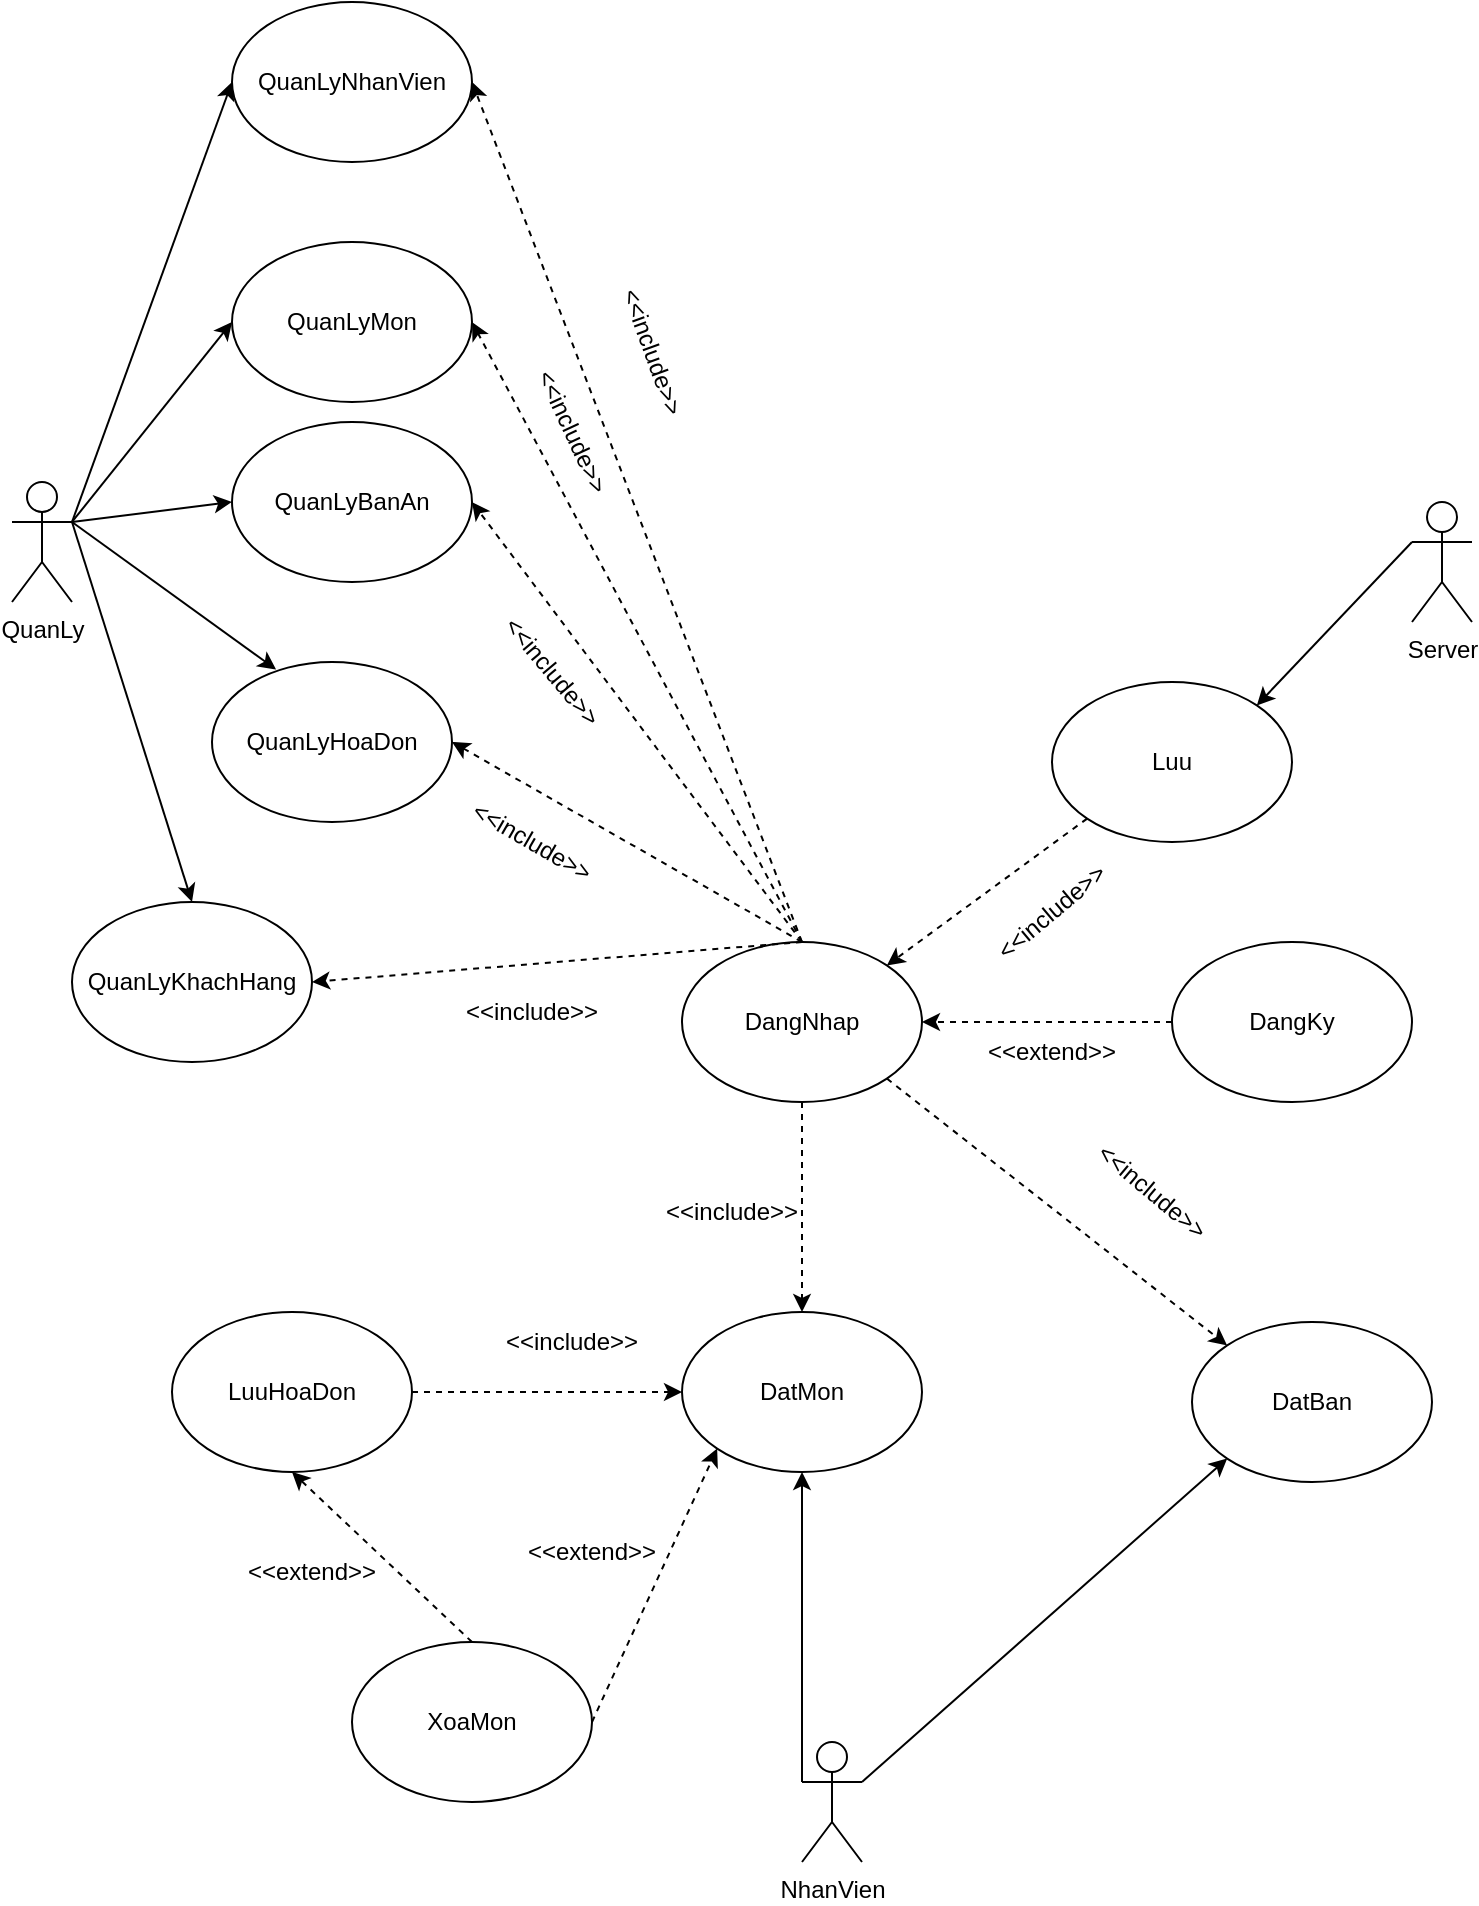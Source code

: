 <mxfile version="21.1.2" type="device">
  <diagram name="Page-1" id="nU-Y2Q5iK9pLF1u6mTTK">
    <mxGraphModel dx="1036" dy="614" grid="1" gridSize="10" guides="1" tooltips="1" connect="1" arrows="1" fold="1" page="1" pageScale="1" pageWidth="850" pageHeight="1100" math="0" shadow="0">
      <root>
        <mxCell id="0" />
        <mxCell id="1" parent="0" />
        <mxCell id="Z3qBMW_nNhR8-l0cdrji-1" value="QuanLy" style="shape=umlActor;verticalLabelPosition=bottom;verticalAlign=top;outlineConnect=0;html=1;" parent="1" vertex="1">
          <mxGeometry x="90" y="270" width="30" height="60" as="geometry" />
        </mxCell>
        <mxCell id="Z3qBMW_nNhR8-l0cdrji-2" value="NhanVien" style="shape=umlActor;verticalLabelPosition=bottom;verticalAlign=top;html=1;outlineConnect=0;" parent="1" vertex="1">
          <mxGeometry x="485" y="900" width="30" height="60" as="geometry" />
        </mxCell>
        <mxCell id="Z3qBMW_nNhR8-l0cdrji-5" value="QuanLyNhanVien" style="ellipse;whiteSpace=wrap;html=1;" parent="1" vertex="1">
          <mxGeometry x="200" y="30" width="120" height="80" as="geometry" />
        </mxCell>
        <mxCell id="Z3qBMW_nNhR8-l0cdrji-6" value="QuanLyMon" style="ellipse;whiteSpace=wrap;html=1;" parent="1" vertex="1">
          <mxGeometry x="200" y="150" width="120" height="80" as="geometry" />
        </mxCell>
        <mxCell id="Z3qBMW_nNhR8-l0cdrji-10" value="QuanLyBanAn" style="ellipse;whiteSpace=wrap;html=1;" parent="1" vertex="1">
          <mxGeometry x="200" y="240" width="120" height="80" as="geometry" />
        </mxCell>
        <mxCell id="Z3qBMW_nNhR8-l0cdrji-12" value="QuanLyHoaDon" style="ellipse;whiteSpace=wrap;html=1;" parent="1" vertex="1">
          <mxGeometry x="190" y="360" width="120" height="80" as="geometry" />
        </mxCell>
        <mxCell id="Z3qBMW_nNhR8-l0cdrji-13" value="LuuHoaDon" style="ellipse;whiteSpace=wrap;html=1;" parent="1" vertex="1">
          <mxGeometry x="170" y="685" width="120" height="80" as="geometry" />
        </mxCell>
        <mxCell id="Z3qBMW_nNhR8-l0cdrji-15" value="DangNhap" style="ellipse;whiteSpace=wrap;html=1;" parent="1" vertex="1">
          <mxGeometry x="425" y="500" width="120" height="80" as="geometry" />
        </mxCell>
        <mxCell id="Z3qBMW_nNhR8-l0cdrji-17" value="DatBan" style="ellipse;whiteSpace=wrap;html=1;" parent="1" vertex="1">
          <mxGeometry x="680" y="690" width="120" height="80" as="geometry" />
        </mxCell>
        <mxCell id="Z3qBMW_nNhR8-l0cdrji-18" value="DatMon" style="ellipse;whiteSpace=wrap;html=1;" parent="1" vertex="1">
          <mxGeometry x="425" y="685" width="120" height="80" as="geometry" />
        </mxCell>
        <mxCell id="Z3qBMW_nNhR8-l0cdrji-19" value="Server" style="shape=umlActor;verticalLabelPosition=bottom;verticalAlign=top;html=1;outlineConnect=0;" parent="1" vertex="1">
          <mxGeometry x="790" y="280" width="30" height="60" as="geometry" />
        </mxCell>
        <mxCell id="Z3qBMW_nNhR8-l0cdrji-20" value="Luu" style="ellipse;whiteSpace=wrap;html=1;" parent="1" vertex="1">
          <mxGeometry x="610" y="370" width="120" height="80" as="geometry" />
        </mxCell>
        <mxCell id="Z3qBMW_nNhR8-l0cdrji-23" value="" style="endArrow=classic;html=1;rounded=0;entryX=0;entryY=0.5;entryDx=0;entryDy=0;" parent="1" target="Z3qBMW_nNhR8-l0cdrji-5" edge="1">
          <mxGeometry width="50" height="50" relative="1" as="geometry">
            <mxPoint x="120" y="290" as="sourcePoint" />
            <mxPoint x="160" y="100" as="targetPoint" />
          </mxGeometry>
        </mxCell>
        <mxCell id="Z3qBMW_nNhR8-l0cdrji-25" value="" style="endArrow=classic;html=1;rounded=0;entryX=0;entryY=0.5;entryDx=0;entryDy=0;exitX=1;exitY=0.333;exitDx=0;exitDy=0;exitPerimeter=0;" parent="1" source="Z3qBMW_nNhR8-l0cdrji-1" target="Z3qBMW_nNhR8-l0cdrji-6" edge="1">
          <mxGeometry width="50" height="50" relative="1" as="geometry">
            <mxPoint x="90" y="280" as="sourcePoint" />
            <mxPoint x="160" y="140" as="targetPoint" />
          </mxGeometry>
        </mxCell>
        <mxCell id="Z3qBMW_nNhR8-l0cdrji-37" value="" style="endArrow=classic;html=1;rounded=0;dashed=1;entryX=1;entryY=0.5;entryDx=0;entryDy=0;exitX=0.5;exitY=0;exitDx=0;exitDy=0;" parent="1" source="Z3qBMW_nNhR8-l0cdrji-15" target="Z3qBMW_nNhR8-l0cdrji-5" edge="1">
          <mxGeometry width="50" height="50" relative="1" as="geometry">
            <mxPoint x="580" y="270" as="sourcePoint" />
            <mxPoint x="370" y="20" as="targetPoint" />
          </mxGeometry>
        </mxCell>
        <mxCell id="Z3qBMW_nNhR8-l0cdrji-39" value="" style="endArrow=classic;html=1;rounded=0;dashed=1;entryX=1;entryY=0.5;entryDx=0;entryDy=0;exitX=0.5;exitY=0;exitDx=0;exitDy=0;" parent="1" source="Z3qBMW_nNhR8-l0cdrji-15" target="Z3qBMW_nNhR8-l0cdrji-12" edge="1">
          <mxGeometry width="50" height="50" relative="1" as="geometry">
            <mxPoint x="440" y="480" as="sourcePoint" />
            <mxPoint x="370" y="410" as="targetPoint" />
          </mxGeometry>
        </mxCell>
        <mxCell id="Z3qBMW_nNhR8-l0cdrji-46" value="" style="endArrow=classic;html=1;rounded=0;dashed=1;entryX=1;entryY=0.5;entryDx=0;entryDy=0;exitX=0.5;exitY=0;exitDx=0;exitDy=0;" parent="1" source="Z3qBMW_nNhR8-l0cdrji-15" target="Z3qBMW_nNhR8-l0cdrji-6" edge="1">
          <mxGeometry width="50" height="50" relative="1" as="geometry">
            <mxPoint x="530" y="310" as="sourcePoint" />
            <mxPoint x="370" y="150" as="targetPoint" />
          </mxGeometry>
        </mxCell>
        <mxCell id="Z3qBMW_nNhR8-l0cdrji-47" value="" style="endArrow=classic;html=1;rounded=0;dashed=1;entryX=1;entryY=0;entryDx=0;entryDy=0;exitX=0;exitY=1;exitDx=0;exitDy=0;" parent="1" source="Z3qBMW_nNhR8-l0cdrji-20" target="Z3qBMW_nNhR8-l0cdrji-15" edge="1">
          <mxGeometry width="50" height="50" relative="1" as="geometry">
            <mxPoint x="570" y="440" as="sourcePoint" />
            <mxPoint x="660" y="490" as="targetPoint" />
          </mxGeometry>
        </mxCell>
        <mxCell id="Z3qBMW_nNhR8-l0cdrji-49" value="&amp;lt;&amp;lt;include&amp;gt;&amp;gt;" style="text;html=1;strokeColor=none;fillColor=none;align=center;verticalAlign=middle;whiteSpace=wrap;rounded=0;rotation=70;" parent="1" vertex="1">
          <mxGeometry x="380" y="190" width="60" height="30" as="geometry" />
        </mxCell>
        <mxCell id="Z3qBMW_nNhR8-l0cdrji-54" value="&amp;lt;&amp;lt;include&amp;gt;&amp;gt;" style="text;html=1;strokeColor=none;fillColor=none;align=center;verticalAlign=middle;whiteSpace=wrap;rounded=0;rotation=65;" parent="1" vertex="1">
          <mxGeometry x="340" y="230" width="60" height="30" as="geometry" />
        </mxCell>
        <mxCell id="Z3qBMW_nNhR8-l0cdrji-58" value="&amp;lt;&amp;lt;include&amp;gt;&amp;gt;" style="text;html=1;strokeColor=none;fillColor=none;align=center;verticalAlign=middle;whiteSpace=wrap;rounded=0;rotation=-40;" parent="1" vertex="1">
          <mxGeometry x="580" y="470" width="60" height="30" as="geometry" />
        </mxCell>
        <mxCell id="4TaiKKC9BZ7wTvCY-Sat-2" value="" style="endArrow=classic;html=1;rounded=0;entryX=0;entryY=0.5;entryDx=0;entryDy=0;exitX=1;exitY=0.333;exitDx=0;exitDy=0;exitPerimeter=0;" parent="1" source="Z3qBMW_nNhR8-l0cdrji-1" target="Z3qBMW_nNhR8-l0cdrji-10" edge="1">
          <mxGeometry width="50" height="50" relative="1" as="geometry">
            <mxPoint x="140" y="280" as="sourcePoint" />
            <mxPoint x="200" y="204.5" as="targetPoint" />
          </mxGeometry>
        </mxCell>
        <mxCell id="4TaiKKC9BZ7wTvCY-Sat-3" value="" style="endArrow=classic;html=1;rounded=0;dashed=1;entryX=1;entryY=0.5;entryDx=0;entryDy=0;exitX=0.5;exitY=0;exitDx=0;exitDy=0;" parent="1" source="Z3qBMW_nNhR8-l0cdrji-15" target="Z3qBMW_nNhR8-l0cdrji-10" edge="1">
          <mxGeometry width="50" height="50" relative="1" as="geometry">
            <mxPoint x="590" y="370" as="sourcePoint" />
            <mxPoint x="440" y="329.5" as="targetPoint" />
          </mxGeometry>
        </mxCell>
        <mxCell id="4TaiKKC9BZ7wTvCY-Sat-5" value="&amp;lt;&amp;lt;include&amp;gt;&amp;gt;" style="text;html=1;strokeColor=none;fillColor=none;align=center;verticalAlign=middle;whiteSpace=wrap;rounded=0;rotation=50;" parent="1" vertex="1">
          <mxGeometry x="330" y="350" width="60" height="30" as="geometry" />
        </mxCell>
        <mxCell id="4TaiKKC9BZ7wTvCY-Sat-11" value="" style="endArrow=classic;html=1;rounded=0;entryX=1;entryY=0;entryDx=0;entryDy=0;" parent="1" target="Z3qBMW_nNhR8-l0cdrji-20" edge="1">
          <mxGeometry width="50" height="50" relative="1" as="geometry">
            <mxPoint x="790" y="300" as="sourcePoint" />
            <mxPoint x="840" y="250" as="targetPoint" />
          </mxGeometry>
        </mxCell>
        <mxCell id="4TaiKKC9BZ7wTvCY-Sat-13" value="" style="endArrow=classic;html=1;rounded=0;entryX=0.267;entryY=0.047;entryDx=0;entryDy=0;entryPerimeter=0;exitX=1;exitY=0.333;exitDx=0;exitDy=0;exitPerimeter=0;" parent="1" source="Z3qBMW_nNhR8-l0cdrji-1" target="Z3qBMW_nNhR8-l0cdrji-12" edge="1">
          <mxGeometry width="50" height="50" relative="1" as="geometry">
            <mxPoint x="140" y="290" as="sourcePoint" />
            <mxPoint x="145" y="190" as="targetPoint" />
          </mxGeometry>
        </mxCell>
        <mxCell id="4TaiKKC9BZ7wTvCY-Sat-14" value="" style="endArrow=classic;html=1;rounded=0;entryX=0.5;entryY=1;entryDx=0;entryDy=0;exitX=0;exitY=0.333;exitDx=0;exitDy=0;exitPerimeter=0;" parent="1" source="Z3qBMW_nNhR8-l0cdrji-2" target="Z3qBMW_nNhR8-l0cdrji-18" edge="1">
          <mxGeometry width="50" height="50" relative="1" as="geometry">
            <mxPoint x="495" y="890" as="sourcePoint" />
            <mxPoint x="540" y="845" as="targetPoint" />
          </mxGeometry>
        </mxCell>
        <mxCell id="4TaiKKC9BZ7wTvCY-Sat-15" value="" style="endArrow=classic;html=1;rounded=0;entryX=0;entryY=1;entryDx=0;entryDy=0;exitX=1;exitY=0.333;exitDx=0;exitDy=0;exitPerimeter=0;" parent="1" source="Z3qBMW_nNhR8-l0cdrji-2" target="Z3qBMW_nNhR8-l0cdrji-17" edge="1">
          <mxGeometry width="50" height="50" relative="1" as="geometry">
            <mxPoint x="530" y="950" as="sourcePoint" />
            <mxPoint x="560" y="870" as="targetPoint" />
          </mxGeometry>
        </mxCell>
        <mxCell id="4TaiKKC9BZ7wTvCY-Sat-16" value="" style="endArrow=classic;html=1;rounded=0;dashed=1;exitX=0.5;exitY=1;exitDx=0;exitDy=0;entryX=0.5;entryY=0;entryDx=0;entryDy=0;" parent="1" source="Z3qBMW_nNhR8-l0cdrji-15" target="Z3qBMW_nNhR8-l0cdrji-18" edge="1">
          <mxGeometry width="50" height="50" relative="1" as="geometry">
            <mxPoint x="500" y="680" as="sourcePoint" />
            <mxPoint x="520" y="660" as="targetPoint" />
          </mxGeometry>
        </mxCell>
        <mxCell id="4TaiKKC9BZ7wTvCY-Sat-17" value="" style="endArrow=classic;html=1;rounded=0;dashed=1;entryX=0;entryY=0;entryDx=0;entryDy=0;exitX=1;exitY=1;exitDx=0;exitDy=0;" parent="1" source="Z3qBMW_nNhR8-l0cdrji-15" target="Z3qBMW_nNhR8-l0cdrji-17" edge="1">
          <mxGeometry width="50" height="50" relative="1" as="geometry">
            <mxPoint x="560" y="600" as="sourcePoint" />
            <mxPoint x="820" y="538" as="targetPoint" />
          </mxGeometry>
        </mxCell>
        <mxCell id="4TaiKKC9BZ7wTvCY-Sat-19" value="&amp;lt;&amp;lt;include&amp;gt;&amp;gt;" style="text;html=1;strokeColor=none;fillColor=none;align=center;verticalAlign=middle;whiteSpace=wrap;rounded=0;rotation=30;" parent="1" vertex="1">
          <mxGeometry x="320" y="430" width="60" height="40" as="geometry" />
        </mxCell>
        <mxCell id="4TaiKKC9BZ7wTvCY-Sat-20" value="&amp;lt;&amp;lt;include&amp;gt;&amp;gt;" style="text;html=1;strokeColor=none;fillColor=none;align=center;verticalAlign=middle;whiteSpace=wrap;rounded=0;rotation=40;" parent="1" vertex="1">
          <mxGeometry x="630" y="610" width="60" height="30" as="geometry" />
        </mxCell>
        <mxCell id="4TaiKKC9BZ7wTvCY-Sat-21" value="&amp;lt;&amp;lt;include&amp;gt;&amp;gt;" style="text;html=1;strokeColor=none;fillColor=none;align=center;verticalAlign=middle;whiteSpace=wrap;rounded=0;rotation=0;" parent="1" vertex="1">
          <mxGeometry x="420" y="620" width="60" height="30" as="geometry" />
        </mxCell>
        <mxCell id="FY5omkkhS4HHzK7vrnrj-1" value="DangKy" style="ellipse;whiteSpace=wrap;html=1;" parent="1" vertex="1">
          <mxGeometry x="670" y="500" width="120" height="80" as="geometry" />
        </mxCell>
        <mxCell id="FY5omkkhS4HHzK7vrnrj-2" value="" style="endArrow=classic;html=1;rounded=0;dashed=1;entryX=1;entryY=0.5;entryDx=0;entryDy=0;exitX=0;exitY=0.5;exitDx=0;exitDy=0;" parent="1" source="FY5omkkhS4HHzK7vrnrj-1" target="Z3qBMW_nNhR8-l0cdrji-15" edge="1">
          <mxGeometry width="50" height="50" relative="1" as="geometry">
            <mxPoint x="660" y="510" as="sourcePoint" />
            <mxPoint x="680" y="480" as="targetPoint" />
          </mxGeometry>
        </mxCell>
        <mxCell id="FY5omkkhS4HHzK7vrnrj-3" value="&amp;lt;&amp;lt;extend&amp;gt;&amp;gt;" style="text;html=1;strokeColor=none;fillColor=none;align=center;verticalAlign=middle;whiteSpace=wrap;rounded=0;rotation=0;" parent="1" vertex="1">
          <mxGeometry x="580" y="540" width="60" height="30" as="geometry" />
        </mxCell>
        <mxCell id="FY5omkkhS4HHzK7vrnrj-4" value="QuanLyKhachHang" style="ellipse;whiteSpace=wrap;html=1;" parent="1" vertex="1">
          <mxGeometry x="120" y="480" width="120" height="80" as="geometry" />
        </mxCell>
        <mxCell id="FY5omkkhS4HHzK7vrnrj-5" value="" style="endArrow=classic;html=1;rounded=0;exitX=1;exitY=0.333;exitDx=0;exitDy=0;exitPerimeter=0;entryX=0.5;entryY=0;entryDx=0;entryDy=0;" parent="1" source="Z3qBMW_nNhR8-l0cdrji-1" target="FY5omkkhS4HHzK7vrnrj-4" edge="1">
          <mxGeometry width="50" height="50" relative="1" as="geometry">
            <mxPoint x="115" y="310" as="sourcePoint" />
            <mxPoint x="180" y="525" as="targetPoint" />
          </mxGeometry>
        </mxCell>
        <mxCell id="FY5omkkhS4HHzK7vrnrj-6" value="" style="endArrow=classic;html=1;rounded=0;dashed=1;entryX=1;entryY=0.5;entryDx=0;entryDy=0;exitX=0.5;exitY=0;exitDx=0;exitDy=0;" parent="1" source="Z3qBMW_nNhR8-l0cdrji-15" target="FY5omkkhS4HHzK7vrnrj-4" edge="1">
          <mxGeometry width="50" height="50" relative="1" as="geometry">
            <mxPoint x="290" y="530" as="sourcePoint" />
            <mxPoint x="398" y="601" as="targetPoint" />
          </mxGeometry>
        </mxCell>
        <mxCell id="FY5omkkhS4HHzK7vrnrj-7" value="&amp;lt;&amp;lt;include&amp;gt;&amp;gt;" style="text;html=1;strokeColor=none;fillColor=none;align=center;verticalAlign=middle;whiteSpace=wrap;rounded=0;rotation=0;" parent="1" vertex="1">
          <mxGeometry x="320" y="520" width="60" height="30" as="geometry" />
        </mxCell>
        <mxCell id="7Cv1lEFR13zZQlwH4GzW-1" value="" style="endArrow=classic;html=1;rounded=0;dashed=1;entryX=0;entryY=0.5;entryDx=0;entryDy=0;exitX=1;exitY=0.5;exitDx=0;exitDy=0;" parent="1" source="Z3qBMW_nNhR8-l0cdrji-13" target="Z3qBMW_nNhR8-l0cdrji-18" edge="1">
          <mxGeometry width="50" height="50" relative="1" as="geometry">
            <mxPoint x="340" y="624.5" as="sourcePoint" />
            <mxPoint x="240" y="624.5" as="targetPoint" />
          </mxGeometry>
        </mxCell>
        <mxCell id="7Cv1lEFR13zZQlwH4GzW-2" value="&amp;lt;&amp;lt;include&amp;gt;&amp;gt;" style="text;html=1;strokeColor=none;fillColor=none;align=center;verticalAlign=middle;whiteSpace=wrap;rounded=0;rotation=0;" parent="1" vertex="1">
          <mxGeometry x="340" y="685" width="60" height="30" as="geometry" />
        </mxCell>
        <mxCell id="7Cv1lEFR13zZQlwH4GzW-3" value="XoaMon" style="ellipse;whiteSpace=wrap;html=1;" parent="1" vertex="1">
          <mxGeometry x="260" y="850" width="120" height="80" as="geometry" />
        </mxCell>
        <mxCell id="7Cv1lEFR13zZQlwH4GzW-4" value="" style="endArrow=classic;html=1;rounded=0;dashed=1;entryX=0;entryY=1;entryDx=0;entryDy=0;exitX=1;exitY=0.5;exitDx=0;exitDy=0;" parent="1" source="7Cv1lEFR13zZQlwH4GzW-3" target="Z3qBMW_nNhR8-l0cdrji-18" edge="1">
          <mxGeometry width="50" height="50" relative="1" as="geometry">
            <mxPoint x="300" y="735" as="sourcePoint" />
            <mxPoint x="435" y="735" as="targetPoint" />
          </mxGeometry>
        </mxCell>
        <mxCell id="7Cv1lEFR13zZQlwH4GzW-5" value="&amp;lt;&amp;lt;extend&amp;gt;&amp;gt;" style="text;html=1;strokeColor=none;fillColor=none;align=center;verticalAlign=middle;whiteSpace=wrap;rounded=0;rotation=0;" parent="1" vertex="1">
          <mxGeometry x="350" y="790" width="60" height="30" as="geometry" />
        </mxCell>
        <mxCell id="7Cv1lEFR13zZQlwH4GzW-6" value="" style="endArrow=classic;html=1;rounded=0;dashed=1;entryX=0.5;entryY=1;entryDx=0;entryDy=0;exitX=0.5;exitY=0;exitDx=0;exitDy=0;" parent="1" source="7Cv1lEFR13zZQlwH4GzW-3" target="Z3qBMW_nNhR8-l0cdrji-13" edge="1">
          <mxGeometry width="50" height="50" relative="1" as="geometry">
            <mxPoint x="360" y="880" as="sourcePoint" />
            <mxPoint x="453" y="763" as="targetPoint" />
          </mxGeometry>
        </mxCell>
        <mxCell id="7Cv1lEFR13zZQlwH4GzW-7" value="&amp;lt;&amp;lt;extend&amp;gt;&amp;gt;" style="text;html=1;strokeColor=none;fillColor=none;align=center;verticalAlign=middle;whiteSpace=wrap;rounded=0;rotation=0;" parent="1" vertex="1">
          <mxGeometry x="210" y="800" width="60" height="30" as="geometry" />
        </mxCell>
      </root>
    </mxGraphModel>
  </diagram>
</mxfile>
